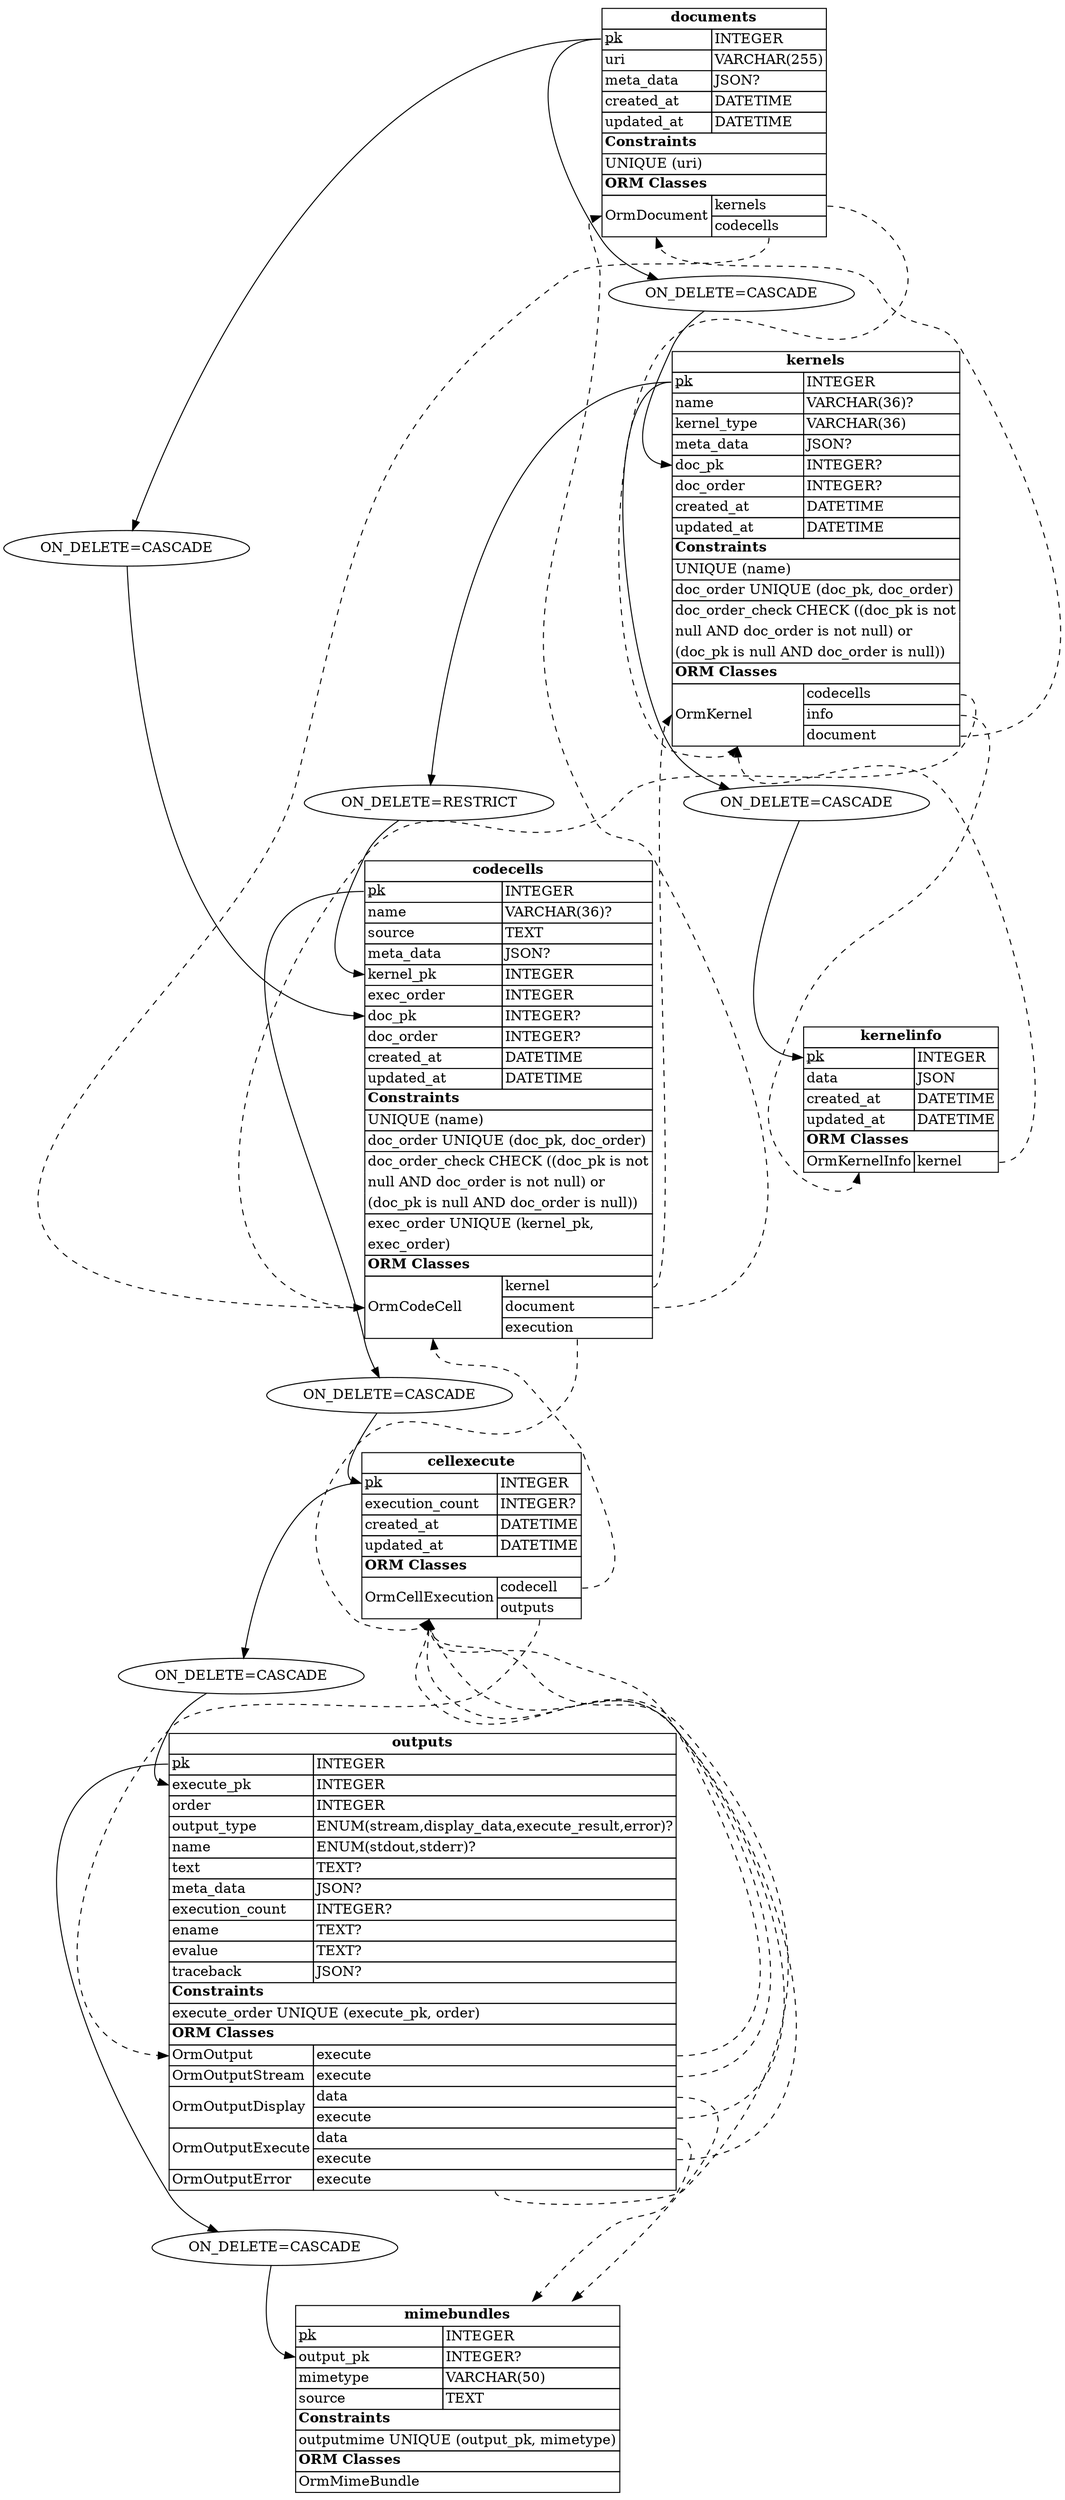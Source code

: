 digraph SQL_Structure {
	documents [label=<<TABLE BORDER="0" CELLBORDER="1" CELLSPACING="0">
<TR><TD COLSPAN="2"><B>documents</B></TD></TR>
<TR><TD ALIGN="LEFT" PORT="pk"><u>pk</u></TD><TD ALIGN="LEFT">INTEGER</TD></TR>
<TR><TD ALIGN="LEFT" PORT="uri">uri</TD><TD ALIGN="LEFT">VARCHAR(255)</TD></TR>
<TR><TD ALIGN="LEFT" PORT="meta_data">meta_data</TD><TD ALIGN="LEFT">JSON?</TD></TR>
<TR><TD ALIGN="LEFT" PORT="created_at">created_at</TD><TD ALIGN="LEFT">DATETIME</TD></TR>
<TR><TD ALIGN="LEFT" PORT="updated_at">updated_at</TD><TD ALIGN="LEFT">DATETIME</TD></TR>
<TR><TD ALIGN="LEFT" COLSPAN="2"><B>Constraints</B></TD></TR>
<TR><TD ALIGN="LEFT" COLSPAN="2" SIDES="TBLR">UNIQUE (uri)</TD></TR>
<TR><TD ALIGN="LEFT" COLSPAN="2"><B>ORM Classes</B></TD></TR>
<TR><TD ROWSPAN="2" ALIGN="LEFT" PORT="OrmDocument">OrmDocument</TD><TD ALIGN="LEFT" PORT="OrmDocument_kernels">kernels</TD></TR>
<TR><TD ALIGN="LEFT" PORT="OrmDocument_codecells">codecells</TD></TR>
</TABLE>> shape=plaintext]
	kernels [label=<<TABLE BORDER="0" CELLBORDER="1" CELLSPACING="0">
<TR><TD COLSPAN="2"><B>kernels</B></TD></TR>
<TR><TD ALIGN="LEFT" PORT="pk"><u>pk</u></TD><TD ALIGN="LEFT">INTEGER</TD></TR>
<TR><TD ALIGN="LEFT" PORT="name">name</TD><TD ALIGN="LEFT">VARCHAR(36)?</TD></TR>
<TR><TD ALIGN="LEFT" PORT="kernel_type">kernel_type</TD><TD ALIGN="LEFT">VARCHAR(36)</TD></TR>
<TR><TD ALIGN="LEFT" PORT="meta_data">meta_data</TD><TD ALIGN="LEFT">JSON?</TD></TR>
<TR><TD ALIGN="LEFT" PORT="doc_pk">doc_pk</TD><TD ALIGN="LEFT">INTEGER?</TD></TR>
<TR><TD ALIGN="LEFT" PORT="doc_order">doc_order</TD><TD ALIGN="LEFT">INTEGER?</TD></TR>
<TR><TD ALIGN="LEFT" PORT="created_at">created_at</TD><TD ALIGN="LEFT">DATETIME</TD></TR>
<TR><TD ALIGN="LEFT" PORT="updated_at">updated_at</TD><TD ALIGN="LEFT">DATETIME</TD></TR>
<TR><TD ALIGN="LEFT" COLSPAN="2"><B>Constraints</B></TD></TR>
<TR><TD ALIGN="LEFT" COLSPAN="2" SIDES="TBLR">UNIQUE (name)</TD></TR>
<TR><TD ALIGN="LEFT" COLSPAN="2" SIDES="TBLR">doc_order UNIQUE (doc_pk, doc_order)</TD></TR>
<TR><TD ALIGN="LEFT" COLSPAN="2" SIDES="TLR">doc_order_check CHECK ((doc_pk is not</TD></TR>
<TR><TD ALIGN="LEFT" COLSPAN="2" SIDES="LR">null AND doc_order is not null) or</TD></TR>
<TR><TD ALIGN="LEFT" COLSPAN="2" SIDES="BLR">(doc_pk is null AND doc_order is null))</TD></TR>
<TR><TD ALIGN="LEFT" COLSPAN="2"><B>ORM Classes</B></TD></TR>
<TR><TD ROWSPAN="3" ALIGN="LEFT" PORT="OrmKernel">OrmKernel</TD><TD ALIGN="LEFT" PORT="OrmKernel_codecells">codecells</TD></TR>
<TR><TD ALIGN="LEFT" PORT="OrmKernel_info">info</TD></TR>
<TR><TD ALIGN="LEFT" PORT="OrmKernel_document">document</TD></TR>
</TABLE>> shape=plaintext]
	codecells [label=<<TABLE BORDER="0" CELLBORDER="1" CELLSPACING="0">
<TR><TD COLSPAN="2"><B>codecells</B></TD></TR>
<TR><TD ALIGN="LEFT" PORT="pk"><u>pk</u></TD><TD ALIGN="LEFT">INTEGER</TD></TR>
<TR><TD ALIGN="LEFT" PORT="name">name</TD><TD ALIGN="LEFT">VARCHAR(36)?</TD></TR>
<TR><TD ALIGN="LEFT" PORT="source">source</TD><TD ALIGN="LEFT">TEXT</TD></TR>
<TR><TD ALIGN="LEFT" PORT="meta_data">meta_data</TD><TD ALIGN="LEFT">JSON?</TD></TR>
<TR><TD ALIGN="LEFT" PORT="kernel_pk">kernel_pk</TD><TD ALIGN="LEFT">INTEGER</TD></TR>
<TR><TD ALIGN="LEFT" PORT="exec_order">exec_order</TD><TD ALIGN="LEFT">INTEGER</TD></TR>
<TR><TD ALIGN="LEFT" PORT="doc_pk">doc_pk</TD><TD ALIGN="LEFT">INTEGER?</TD></TR>
<TR><TD ALIGN="LEFT" PORT="doc_order">doc_order</TD><TD ALIGN="LEFT">INTEGER?</TD></TR>
<TR><TD ALIGN="LEFT" PORT="created_at">created_at</TD><TD ALIGN="LEFT">DATETIME</TD></TR>
<TR><TD ALIGN="LEFT" PORT="updated_at">updated_at</TD><TD ALIGN="LEFT">DATETIME</TD></TR>
<TR><TD ALIGN="LEFT" COLSPAN="2"><B>Constraints</B></TD></TR>
<TR><TD ALIGN="LEFT" COLSPAN="2" SIDES="TBLR">UNIQUE (name)</TD></TR>
<TR><TD ALIGN="LEFT" COLSPAN="2" SIDES="TBLR">doc_order UNIQUE (doc_pk, doc_order)</TD></TR>
<TR><TD ALIGN="LEFT" COLSPAN="2" SIDES="TLR">doc_order_check CHECK ((doc_pk is not</TD></TR>
<TR><TD ALIGN="LEFT" COLSPAN="2" SIDES="LR">null AND doc_order is not null) or</TD></TR>
<TR><TD ALIGN="LEFT" COLSPAN="2" SIDES="BLR">(doc_pk is null AND doc_order is null))</TD></TR>
<TR><TD ALIGN="LEFT" COLSPAN="2" SIDES="TLR">exec_order UNIQUE (kernel_pk,</TD></TR>
<TR><TD ALIGN="LEFT" COLSPAN="2" SIDES="BLR">exec_order)</TD></TR>
<TR><TD ALIGN="LEFT" COLSPAN="2"><B>ORM Classes</B></TD></TR>
<TR><TD ROWSPAN="3" ALIGN="LEFT" PORT="OrmCodeCell">OrmCodeCell</TD><TD ALIGN="LEFT" PORT="OrmCodeCell_kernel">kernel</TD></TR>
<TR><TD ALIGN="LEFT" PORT="OrmCodeCell_document">document</TD></TR>
<TR><TD ALIGN="LEFT" PORT="OrmCodeCell_execution">execution</TD></TR>
</TABLE>> shape=plaintext]
	kernelinfo [label=<<TABLE BORDER="0" CELLBORDER="1" CELLSPACING="0">
<TR><TD COLSPAN="2"><B>kernelinfo</B></TD></TR>
<TR><TD ALIGN="LEFT" PORT="pk"><u>pk</u></TD><TD ALIGN="LEFT">INTEGER</TD></TR>
<TR><TD ALIGN="LEFT" PORT="data">data</TD><TD ALIGN="LEFT">JSON</TD></TR>
<TR><TD ALIGN="LEFT" PORT="created_at">created_at</TD><TD ALIGN="LEFT">DATETIME</TD></TR>
<TR><TD ALIGN="LEFT" PORT="updated_at">updated_at</TD><TD ALIGN="LEFT">DATETIME</TD></TR>
<TR><TD ALIGN="LEFT" COLSPAN="2"><B>ORM Classes</B></TD></TR>
<TR><TD ROWSPAN="1" ALIGN="LEFT" PORT="OrmKernelInfo">OrmKernelInfo</TD><TD ALIGN="LEFT" PORT="OrmKernelInfo_kernel">kernel</TD></TR>
</TABLE>> shape=plaintext]
	cellexecute [label=<<TABLE BORDER="0" CELLBORDER="1" CELLSPACING="0">
<TR><TD COLSPAN="2"><B>cellexecute</B></TD></TR>
<TR><TD ALIGN="LEFT" PORT="pk"><u>pk</u></TD><TD ALIGN="LEFT">INTEGER</TD></TR>
<TR><TD ALIGN="LEFT" PORT="execution_count">execution_count</TD><TD ALIGN="LEFT">INTEGER?</TD></TR>
<TR><TD ALIGN="LEFT" PORT="created_at">created_at</TD><TD ALIGN="LEFT">DATETIME</TD></TR>
<TR><TD ALIGN="LEFT" PORT="updated_at">updated_at</TD><TD ALIGN="LEFT">DATETIME</TD></TR>
<TR><TD ALIGN="LEFT" COLSPAN="2"><B>ORM Classes</B></TD></TR>
<TR><TD ROWSPAN="2" ALIGN="LEFT" PORT="OrmCellExecution">OrmCellExecution</TD><TD ALIGN="LEFT" PORT="OrmCellExecution_codecell">codecell</TD></TR>
<TR><TD ALIGN="LEFT" PORT="OrmCellExecution_outputs">outputs</TD></TR>
</TABLE>> shape=plaintext]
	outputs [label=<<TABLE BORDER="0" CELLBORDER="1" CELLSPACING="0">
<TR><TD COLSPAN="2"><B>outputs</B></TD></TR>
<TR><TD ALIGN="LEFT" PORT="pk"><u>pk</u></TD><TD ALIGN="LEFT">INTEGER</TD></TR>
<TR><TD ALIGN="LEFT" PORT="execute_pk">execute_pk</TD><TD ALIGN="LEFT">INTEGER</TD></TR>
<TR><TD ALIGN="LEFT" PORT="order">order</TD><TD ALIGN="LEFT">INTEGER</TD></TR>
<TR><TD ALIGN="LEFT" PORT="output_type">output_type</TD><TD ALIGN="LEFT">ENUM(stream,display_data,execute_result,error)?</TD></TR>
<TR><TD ALIGN="LEFT" PORT="name">name</TD><TD ALIGN="LEFT">ENUM(stdout,stderr)?</TD></TR>
<TR><TD ALIGN="LEFT" PORT="text">text</TD><TD ALIGN="LEFT">TEXT?</TD></TR>
<TR><TD ALIGN="LEFT" PORT="meta_data">meta_data</TD><TD ALIGN="LEFT">JSON?</TD></TR>
<TR><TD ALIGN="LEFT" PORT="execution_count">execution_count</TD><TD ALIGN="LEFT">INTEGER?</TD></TR>
<TR><TD ALIGN="LEFT" PORT="ename">ename</TD><TD ALIGN="LEFT">TEXT?</TD></TR>
<TR><TD ALIGN="LEFT" PORT="evalue">evalue</TD><TD ALIGN="LEFT">TEXT?</TD></TR>
<TR><TD ALIGN="LEFT" PORT="traceback">traceback</TD><TD ALIGN="LEFT">JSON?</TD></TR>
<TR><TD ALIGN="LEFT" COLSPAN="2"><B>Constraints</B></TD></TR>
<TR><TD ALIGN="LEFT" COLSPAN="2" SIDES="TBLR">execute_order UNIQUE (execute_pk, order)</TD></TR>
<TR><TD ALIGN="LEFT" COLSPAN="2"><B>ORM Classes</B></TD></TR>
<TR><TD ROWSPAN="1" ALIGN="LEFT" PORT="OrmOutput">OrmOutput</TD><TD ALIGN="LEFT" PORT="OrmOutput_execute">execute</TD></TR>
<TR><TD ROWSPAN="1" ALIGN="LEFT" PORT="OrmOutputStream">OrmOutputStream</TD><TD ALIGN="LEFT" PORT="OrmOutputStream_execute">execute</TD></TR>
<TR><TD ROWSPAN="2" ALIGN="LEFT" PORT="OrmOutputDisplay">OrmOutputDisplay</TD><TD ALIGN="LEFT" PORT="OrmOutputDisplay_data">data</TD></TR>
<TR><TD ALIGN="LEFT" PORT="OrmOutputDisplay_execute">execute</TD></TR>
<TR><TD ROWSPAN="2" ALIGN="LEFT" PORT="OrmOutputExecute">OrmOutputExecute</TD><TD ALIGN="LEFT" PORT="OrmOutputExecute_data">data</TD></TR>
<TR><TD ALIGN="LEFT" PORT="OrmOutputExecute_execute">execute</TD></TR>
<TR><TD ROWSPAN="1" ALIGN="LEFT" PORT="OrmOutputError">OrmOutputError</TD><TD ALIGN="LEFT" PORT="OrmOutputError_execute">execute</TD></TR>
</TABLE>> shape=plaintext]
	mimebundles [label=<<TABLE BORDER="0" CELLBORDER="1" CELLSPACING="0">
<TR><TD COLSPAN="2"><B>mimebundles</B></TD></TR>
<TR><TD ALIGN="LEFT" PORT="pk"><u>pk</u></TD><TD ALIGN="LEFT">INTEGER</TD></TR>
<TR><TD ALIGN="LEFT" PORT="output_pk">output_pk</TD><TD ALIGN="LEFT">INTEGER?</TD></TR>
<TR><TD ALIGN="LEFT" PORT="mimetype">mimetype</TD><TD ALIGN="LEFT">VARCHAR(50)</TD></TR>
<TR><TD ALIGN="LEFT" PORT="source">source</TD><TD ALIGN="LEFT">TEXT</TD></TR>
<TR><TD ALIGN="LEFT" COLSPAN="2"><B>Constraints</B></TD></TR>
<TR><TD ALIGN="LEFT" COLSPAN="2" SIDES="TBLR">outputmime UNIQUE (output_pk, mimetype)</TD></TR>
<TR><TD ALIGN="LEFT" COLSPAN="2"><B>ORM Classes</B></TD></TR>
<TR><TD COLSPAN="2" ALIGN="LEFT">OrmMimeBundle</TD></TR>
</TABLE>> shape=plaintext]
	documents:OrmDocument_kernels -> kernels:OrmKernel [style=dashed]
	documents:OrmDocument_codecells -> codecells:OrmCodeCell [style=dashed]
	label_documents_pk_kernels_doc_pk [label="ON_DELETE=CASCADE"]
	documents:pk -> label_documents_pk_kernels_doc_pk [style=solid]
	label_documents_pk_kernels_doc_pk -> kernels:doc_pk [style=solid]
	kernels:OrmKernel_codecells -> codecells:OrmCodeCell [style=dashed]
	kernels:OrmKernel_info -> kernelinfo:OrmKernelInfo [style=dashed]
	kernels:OrmKernel_document -> documents:OrmDocument [style=dashed]
	label_documents_pk_codecells_doc_pk [label="ON_DELETE=CASCADE"]
	documents:pk -> label_documents_pk_codecells_doc_pk [style=solid]
	label_documents_pk_codecells_doc_pk -> codecells:doc_pk [style=solid]
	label_kernels_pk_codecells_kernel_pk [label="ON_DELETE=RESTRICT"]
	kernels:pk -> label_kernels_pk_codecells_kernel_pk [style=solid]
	label_kernels_pk_codecells_kernel_pk -> codecells:kernel_pk [style=solid]
	codecells:OrmCodeCell_kernel -> kernels:OrmKernel [style=dashed]
	codecells:OrmCodeCell_document -> documents:OrmDocument [style=dashed]
	codecells:OrmCodeCell_execution -> cellexecute:OrmCellExecution [style=dashed]
	label_kernels_pk_kernelinfo_pk [label="ON_DELETE=CASCADE"]
	kernels:pk -> label_kernels_pk_kernelinfo_pk [style=solid]
	label_kernels_pk_kernelinfo_pk -> kernelinfo:pk [style=solid]
	kernelinfo:OrmKernelInfo_kernel -> kernels:OrmKernel [style=dashed]
	label_codecells_pk_cellexecute_pk [label="ON_DELETE=CASCADE"]
	codecells:pk -> label_codecells_pk_cellexecute_pk [style=solid]
	label_codecells_pk_cellexecute_pk -> cellexecute:pk [style=solid]
	cellexecute:OrmCellExecution_codecell -> codecells:OrmCodeCell [style=dashed]
	cellexecute:OrmCellExecution_outputs -> outputs:OrmOutput [style=dashed]
	label_cellexecute_pk_outputs_execute_pk [label="ON_DELETE=CASCADE"]
	cellexecute:pk -> label_cellexecute_pk_outputs_execute_pk [style=solid]
	label_cellexecute_pk_outputs_execute_pk -> outputs:execute_pk [style=solid]
	outputs:OrmOutput_execute -> cellexecute:OrmCellExecution [style=dashed]
	outputs:OrmOutputStream_execute -> cellexecute:OrmCellExecution [style=dashed]
	outputs:OrmOutputDisplay_data -> mimebundles:OrmMimeBundle [style=dashed]
	outputs:OrmOutputDisplay_execute -> cellexecute:OrmCellExecution [style=dashed]
	outputs:OrmOutputExecute_data -> mimebundles:OrmMimeBundle [style=dashed]
	outputs:OrmOutputExecute_execute -> cellexecute:OrmCellExecution [style=dashed]
	outputs:OrmOutputError_execute -> cellexecute:OrmCellExecution [style=dashed]
	label_outputs_pk_mimebundles_output_pk [label="ON_DELETE=CASCADE"]
	outputs:pk -> label_outputs_pk_mimebundles_output_pk [style=solid]
	label_outputs_pk_mimebundles_output_pk -> mimebundles:output_pk [style=solid]
}
